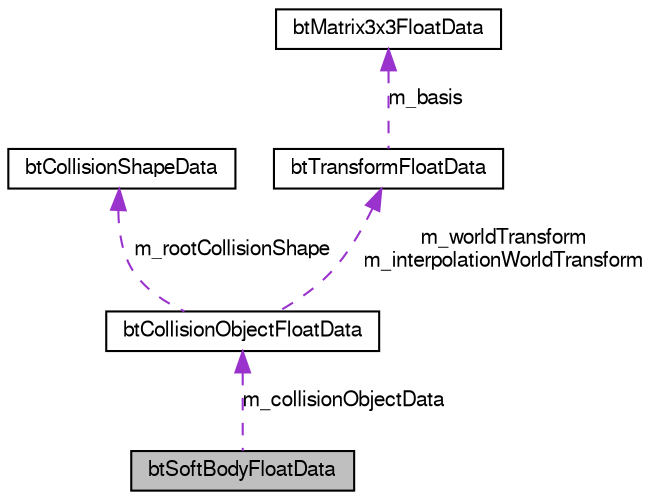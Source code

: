 digraph G
{
  bgcolor="transparent";
  edge [fontname="FreeSans",fontsize=10,labelfontname="FreeSans",labelfontsize=10];
  node [fontname="FreeSans",fontsize=10,shape=record];
  Node1 [label="btSoftBodyFloatData",height=0.2,width=0.4,color="black", fillcolor="grey75", style="filled" fontcolor="black"];
  Node2 -> Node1 [dir=back,color="darkorchid3",fontsize=10,style="dashed",label="m_collisionObjectData"];
  Node2 [label="btCollisionObjectFloatData",height=0.2,width=0.4,color="black",URL="$structbt_collision_object_float_data.html",tooltip="do not change those serialization structures, it requires an updated sBulletDNAstr/sBulletDNAstr64..."];
  Node3 -> Node2 [dir=back,color="darkorchid3",fontsize=10,style="dashed",label="m_rootCollisionShape"];
  Node3 [label="btCollisionShapeData",height=0.2,width=0.4,color="black",URL="$structbt_collision_shape_data.html",tooltip="do not change those serialization structures, it requires an updated sBulletDNAstr/sBulletDNAstr64..."];
  Node4 -> Node2 [dir=back,color="darkorchid3",fontsize=10,style="dashed",label="m_worldTransform\nm_interpolationWorldTransform"];
  Node4 [label="btTransformFloatData",height=0.2,width=0.4,color="black",URL="$structbt_transform_float_data.html",tooltip="for serialization"];
  Node5 -> Node4 [dir=back,color="darkorchid3",fontsize=10,style="dashed",label="m_basis"];
  Node5 [label="btMatrix3x3FloatData",height=0.2,width=0.4,color="black",URL="$structbt_matrix3x3_float_data.html",tooltip="for serialization"];
}
